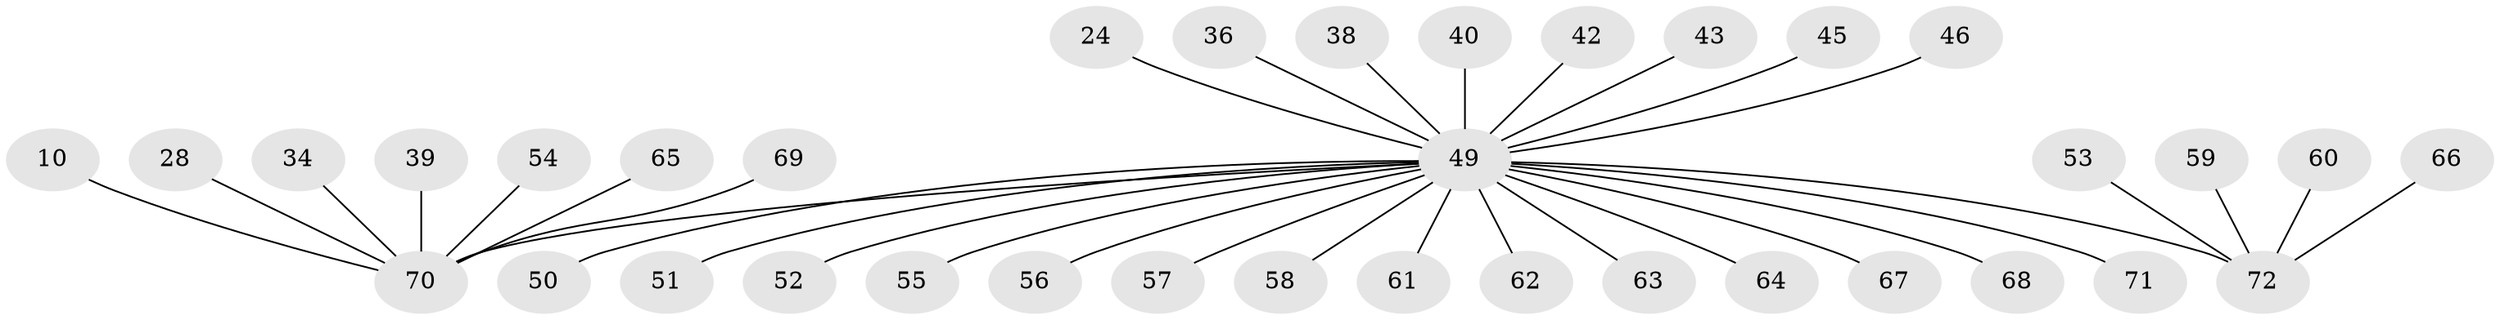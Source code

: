 // original degree distribution, {7: 0.027777777777777776, 11: 0.027777777777777776, 6: 0.013888888888888888, 2: 0.16666666666666666, 1: 0.5972222222222222, 8: 0.013888888888888888, 9: 0.013888888888888888, 3: 0.08333333333333333, 4: 0.05555555555555555}
// Generated by graph-tools (version 1.1) at 2025/48/03/09/25 04:48:38]
// undirected, 36 vertices, 35 edges
graph export_dot {
graph [start="1"]
  node [color=gray90,style=filled];
  10;
  24;
  28;
  34;
  36;
  38;
  39;
  40;
  42;
  43 [super="+15"];
  45;
  46;
  49 [super="+22+41+33+48+20+25+27+32"];
  50;
  51;
  52;
  53;
  54;
  55;
  56;
  57;
  58;
  59;
  60;
  61;
  62;
  63 [super="+23"];
  64;
  65;
  66 [super="+26"];
  67;
  68 [super="+21"];
  69 [super="+14"];
  70 [super="+4+9+6"];
  71 [super="+13"];
  72 [super="+35+47"];
  10 -- 70;
  24 -- 49 [weight=2];
  28 -- 70;
  34 -- 70;
  36 -- 49;
  38 -- 49;
  39 -- 70;
  40 -- 49;
  42 -- 49;
  43 -- 49;
  45 -- 49;
  46 -- 49;
  49 -- 70 [weight=4];
  49 -- 55;
  49 -- 64;
  49 -- 51;
  49 -- 67;
  49 -- 58;
  49 -- 61;
  49 -- 62 [weight=2];
  49 -- 50;
  49 -- 52;
  49 -- 56;
  49 -- 57;
  49 -- 71;
  49 -- 68;
  49 -- 63;
  49 -- 72 [weight=5];
  53 -- 72;
  54 -- 70;
  59 -- 72;
  60 -- 72;
  65 -- 70;
  66 -- 72;
  69 -- 70;
}
